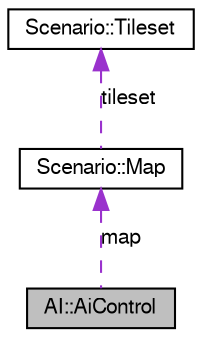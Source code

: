 digraph G
{
  edge [fontname="FreeSans",fontsize="10",labelfontname="FreeSans",labelfontsize="10"];
  node [fontname="FreeSans",fontsize="10",shape=record];
  Node1 [label="AI::AiControl",height=0.2,width=0.4,color="black", fillcolor="grey75", style="filled" fontcolor="black"];
  Node2 -> Node1 [dir=back,color="darkorchid3",fontsize="10",style="dashed",label="map",fontname="FreeSans"];
  Node2 [label="Scenario::Map",height=0.2,width=0.4,color="black", fillcolor="white", style="filled",URL="$class_scenario_1_1_map.html"];
  Node3 -> Node2 [dir=back,color="darkorchid3",fontsize="10",style="dashed",label="tileset",fontname="FreeSans"];
  Node3 [label="Scenario::Tileset",height=0.2,width=0.4,color="black", fillcolor="white", style="filled",URL="$class_scenario_1_1_tileset.html"];
}
